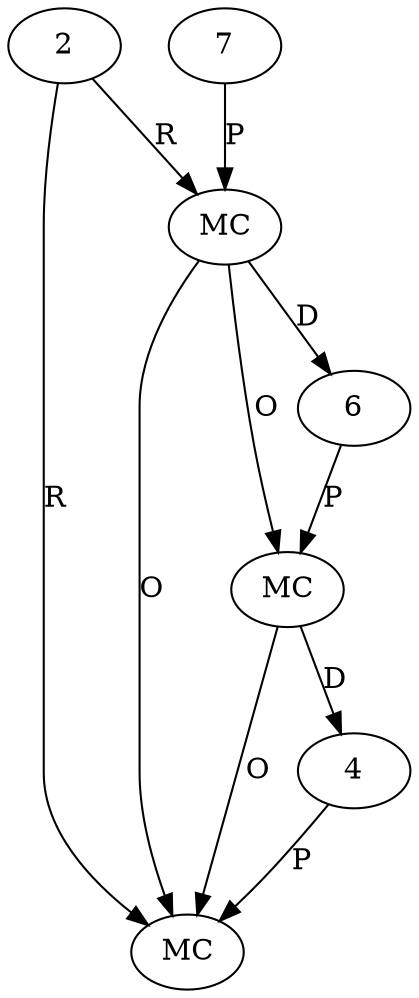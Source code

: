 digraph "AUG" {

  1 [ label="MC" s="isInScope()" t="Builder" l="1641" ];
  2 [ t="Builder" n="b" ];
  3 [ label="MC" s="getFile()" t="Processor" l="1641" ];
  4 [ t="List" n="outside" ];
  5 [ label="MC" s="asList()" t="Arrays" l="1641" ];
  6 [ t="File" n="dummy_" ];
  7 [ t="String" v="jar/osgi.jar" ];
  5 -> 1 [ label="O" ];
  4 -> 1 [ label="P" ];
  2 -> 1 [ label="R" ];
  3 -> 1 [ label="O" ];
  7 -> 3 [ label="P" ];
  2 -> 3 [ label="R" ];
  5 -> 4 [ label="D" ];
  6 -> 5 [ label="P" ];
  3 -> 5 [ label="O" ];
  3 -> 6 [ label="D" ];
}
